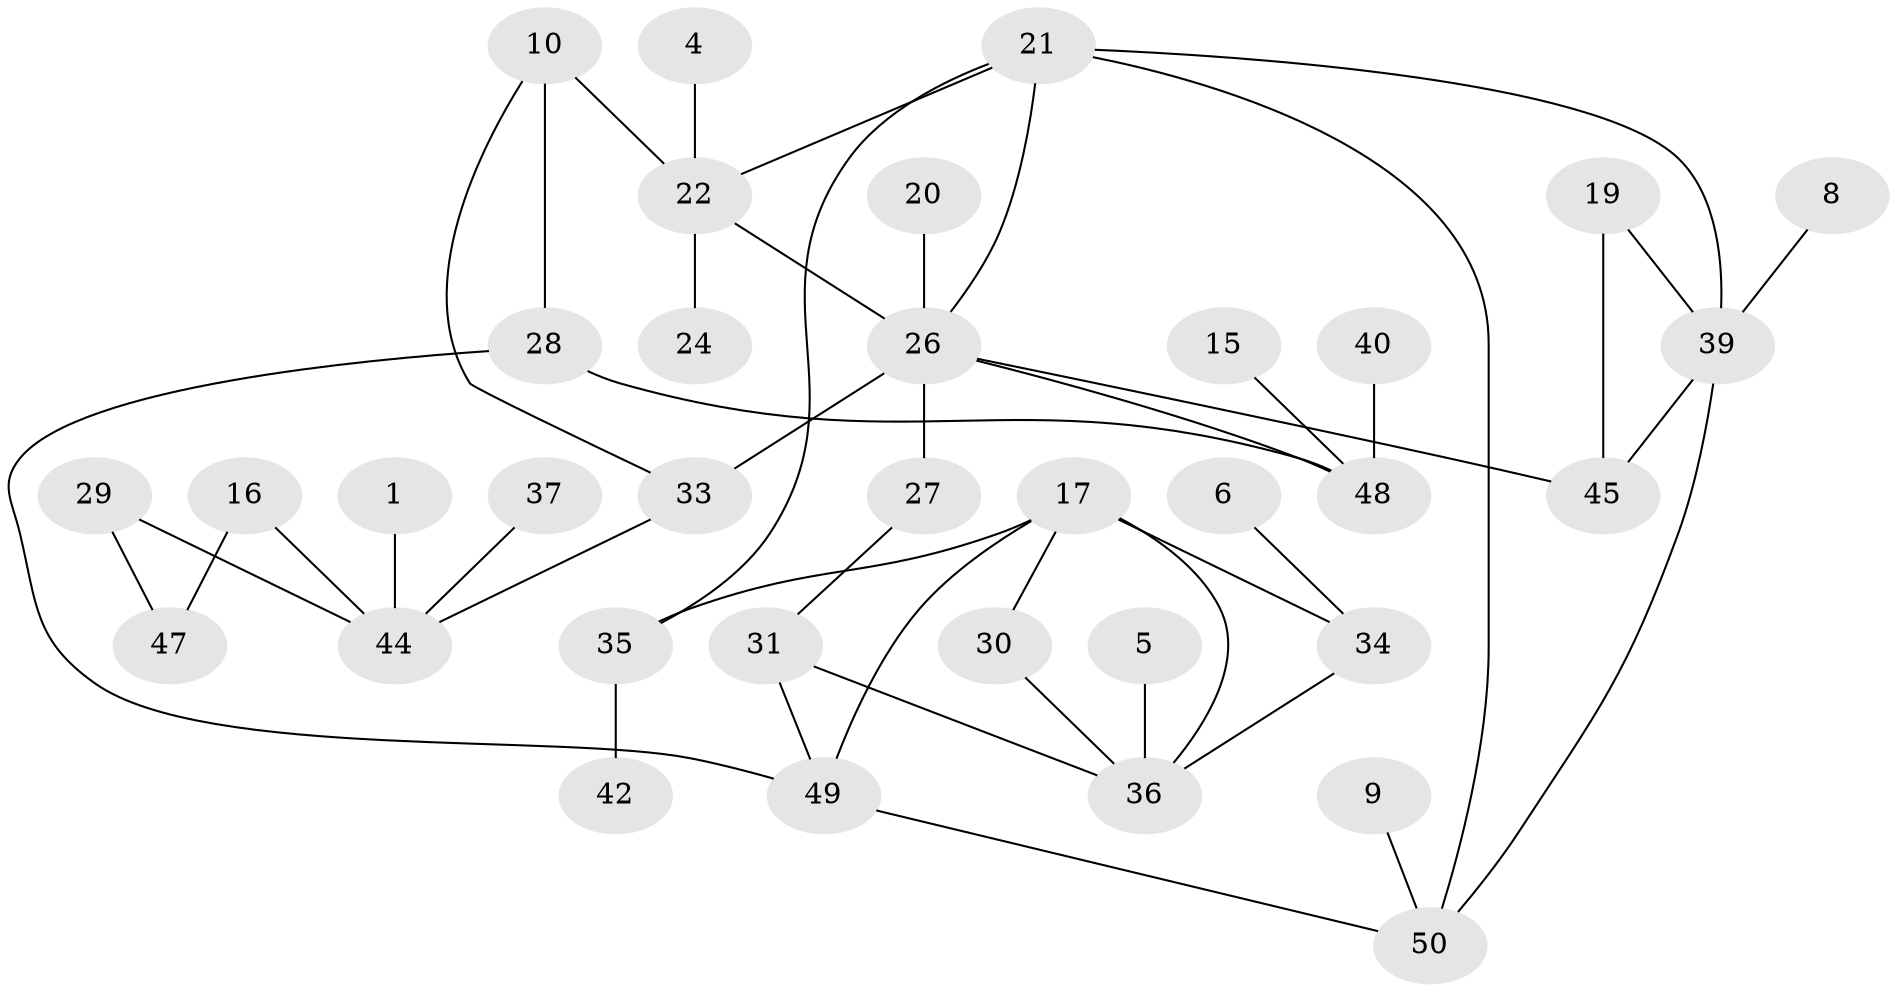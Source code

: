 // original degree distribution, {2: 0.22, 3: 0.23, 1: 0.27, 4: 0.11, 0: 0.13, 6: 0.02, 5: 0.02}
// Generated by graph-tools (version 1.1) at 2025/49/03/09/25 03:49:07]
// undirected, 35 vertices, 47 edges
graph export_dot {
graph [start="1"]
  node [color=gray90,style=filled];
  1;
  4;
  5;
  6;
  8;
  9;
  10;
  15;
  16;
  17;
  19;
  20;
  21;
  22;
  24;
  26;
  27;
  28;
  29;
  30;
  31;
  33;
  34;
  35;
  36;
  37;
  39;
  40;
  42;
  44;
  45;
  47;
  48;
  49;
  50;
  1 -- 44 [weight=1.0];
  4 -- 22 [weight=1.0];
  5 -- 36 [weight=1.0];
  6 -- 34 [weight=1.0];
  8 -- 39 [weight=1.0];
  9 -- 50 [weight=1.0];
  10 -- 22 [weight=1.0];
  10 -- 28 [weight=1.0];
  10 -- 33 [weight=1.0];
  15 -- 48 [weight=1.0];
  16 -- 44 [weight=1.0];
  16 -- 47 [weight=1.0];
  17 -- 30 [weight=1.0];
  17 -- 34 [weight=1.0];
  17 -- 35 [weight=1.0];
  17 -- 36 [weight=1.0];
  17 -- 49 [weight=1.0];
  19 -- 39 [weight=1.0];
  19 -- 45 [weight=1.0];
  20 -- 26 [weight=1.0];
  21 -- 22 [weight=1.0];
  21 -- 26 [weight=1.0];
  21 -- 35 [weight=1.0];
  21 -- 39 [weight=1.0];
  21 -- 50 [weight=1.0];
  22 -- 24 [weight=1.0];
  22 -- 26 [weight=1.0];
  26 -- 27 [weight=1.0];
  26 -- 33 [weight=1.0];
  26 -- 45 [weight=1.0];
  26 -- 48 [weight=1.0];
  27 -- 31 [weight=1.0];
  28 -- 48 [weight=1.0];
  28 -- 49 [weight=1.0];
  29 -- 44 [weight=1.0];
  29 -- 47 [weight=1.0];
  30 -- 36 [weight=1.0];
  31 -- 36 [weight=1.0];
  31 -- 49 [weight=1.0];
  33 -- 44 [weight=1.0];
  34 -- 36 [weight=1.0];
  35 -- 42 [weight=1.0];
  37 -- 44 [weight=1.0];
  39 -- 45 [weight=1.0];
  39 -- 50 [weight=1.0];
  40 -- 48 [weight=1.0];
  49 -- 50 [weight=1.0];
}
